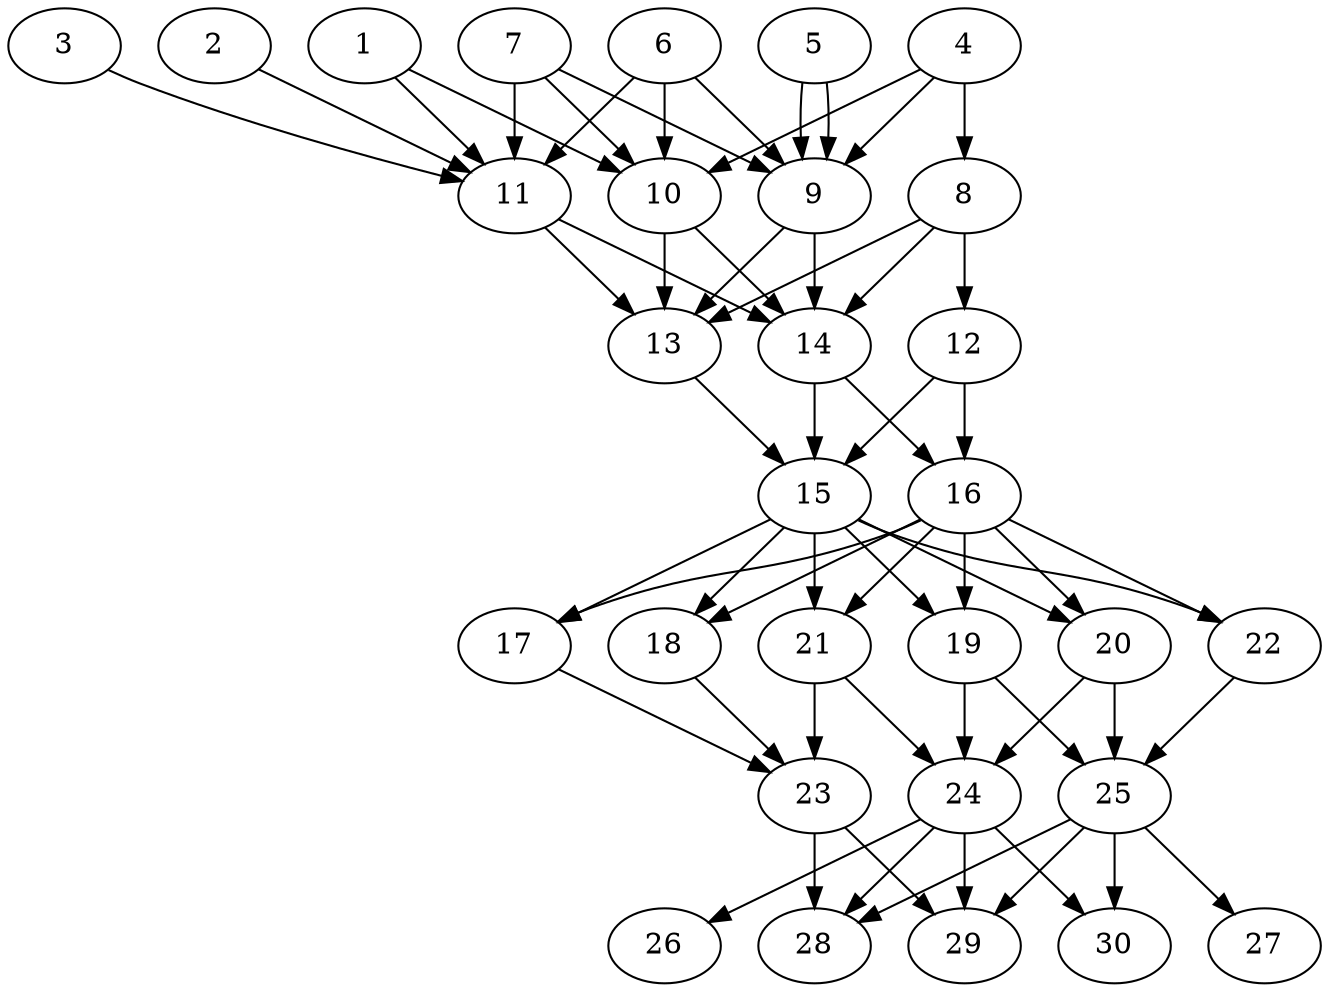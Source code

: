 // DAG automatically generated by daggen at Thu Oct  3 14:04:18 2019
// ./daggen --dot -n 30 --ccr 0.4 --fat 0.5 --regular 0.5 --density 0.9 --mindata 5242880 --maxdata 52428800 
digraph G {
  1 [size="90332160", alpha="0.05", expect_size="36132864"] 
  1 -> 10 [size ="36132864"]
  1 -> 11 [size ="36132864"]
  2 [size="87575040", alpha="0.04", expect_size="35030016"] 
  2 -> 11 [size ="35030016"]
  3 [size="115504640", alpha="0.14", expect_size="46201856"] 
  3 -> 11 [size ="46201856"]
  4 [size="38210560", alpha="0.07", expect_size="15284224"] 
  4 -> 8 [size ="15284224"]
  4 -> 9 [size ="15284224"]
  4 -> 10 [size ="15284224"]
  5 [size="35169280", alpha="0.01", expect_size="14067712"] 
  5 -> 9 [size ="14067712"]
  5 -> 9 [size ="14067712"]
  6 [size="14026240", alpha="0.00", expect_size="5610496"] 
  6 -> 9 [size ="5610496"]
  6 -> 10 [size ="5610496"]
  6 -> 11 [size ="5610496"]
  7 [size="109465600", alpha="0.00", expect_size="43786240"] 
  7 -> 9 [size ="43786240"]
  7 -> 10 [size ="43786240"]
  7 -> 11 [size ="43786240"]
  8 [size="108894720", alpha="0.10", expect_size="43557888"] 
  8 -> 12 [size ="43557888"]
  8 -> 13 [size ="43557888"]
  8 -> 14 [size ="43557888"]
  9 [size="104035840", alpha="0.15", expect_size="41614336"] 
  9 -> 13 [size ="41614336"]
  9 -> 14 [size ="41614336"]
  10 [size="111644160", alpha="0.01", expect_size="44657664"] 
  10 -> 13 [size ="44657664"]
  10 -> 14 [size ="44657664"]
  11 [size="92503040", alpha="0.10", expect_size="37001216"] 
  11 -> 13 [size ="37001216"]
  11 -> 14 [size ="37001216"]
  12 [size="119480320", alpha="0.11", expect_size="47792128"] 
  12 -> 15 [size ="47792128"]
  12 -> 16 [size ="47792128"]
  13 [size="27660800", alpha="0.03", expect_size="11064320"] 
  13 -> 15 [size ="11064320"]
  14 [size="109219840", alpha="0.05", expect_size="43687936"] 
  14 -> 15 [size ="43687936"]
  14 -> 16 [size ="43687936"]
  15 [size="32445440", alpha="0.14", expect_size="12978176"] 
  15 -> 17 [size ="12978176"]
  15 -> 18 [size ="12978176"]
  15 -> 19 [size ="12978176"]
  15 -> 20 [size ="12978176"]
  15 -> 21 [size ="12978176"]
  15 -> 22 [size ="12978176"]
  16 [size="40391680", alpha="0.01", expect_size="16156672"] 
  16 -> 17 [size ="16156672"]
  16 -> 18 [size ="16156672"]
  16 -> 19 [size ="16156672"]
  16 -> 20 [size ="16156672"]
  16 -> 21 [size ="16156672"]
  16 -> 22 [size ="16156672"]
  17 [size="40857600", alpha="0.18", expect_size="16343040"] 
  17 -> 23 [size ="16343040"]
  18 [size="43765760", alpha="0.14", expect_size="17506304"] 
  18 -> 23 [size ="17506304"]
  19 [size="103383040", alpha="0.18", expect_size="41353216"] 
  19 -> 24 [size ="41353216"]
  19 -> 25 [size ="41353216"]
  20 [size="76608000", alpha="0.17", expect_size="30643200"] 
  20 -> 24 [size ="30643200"]
  20 -> 25 [size ="30643200"]
  21 [size="80998400", alpha="0.09", expect_size="32399360"] 
  21 -> 23 [size ="32399360"]
  21 -> 24 [size ="32399360"]
  22 [size="21575680", alpha="0.13", expect_size="8630272"] 
  22 -> 25 [size ="8630272"]
  23 [size="84846080", alpha="0.15", expect_size="33938432"] 
  23 -> 28 [size ="33938432"]
  23 -> 29 [size ="33938432"]
  24 [size="102656000", alpha="0.01", expect_size="41062400"] 
  24 -> 26 [size ="41062400"]
  24 -> 28 [size ="41062400"]
  24 -> 29 [size ="41062400"]
  24 -> 30 [size ="41062400"]
  25 [size="130478080", alpha="0.11", expect_size="52191232"] 
  25 -> 27 [size ="52191232"]
  25 -> 28 [size ="52191232"]
  25 -> 29 [size ="52191232"]
  25 -> 30 [size ="52191232"]
  26 [size="93813760", alpha="0.00", expect_size="37525504"] 
  27 [size="98798080", alpha="0.07", expect_size="39519232"] 
  28 [size="87459840", alpha="0.09", expect_size="34983936"] 
  29 [size="52026880", alpha="0.07", expect_size="20810752"] 
  30 [size="42931200", alpha="0.02", expect_size="17172480"] 
}
